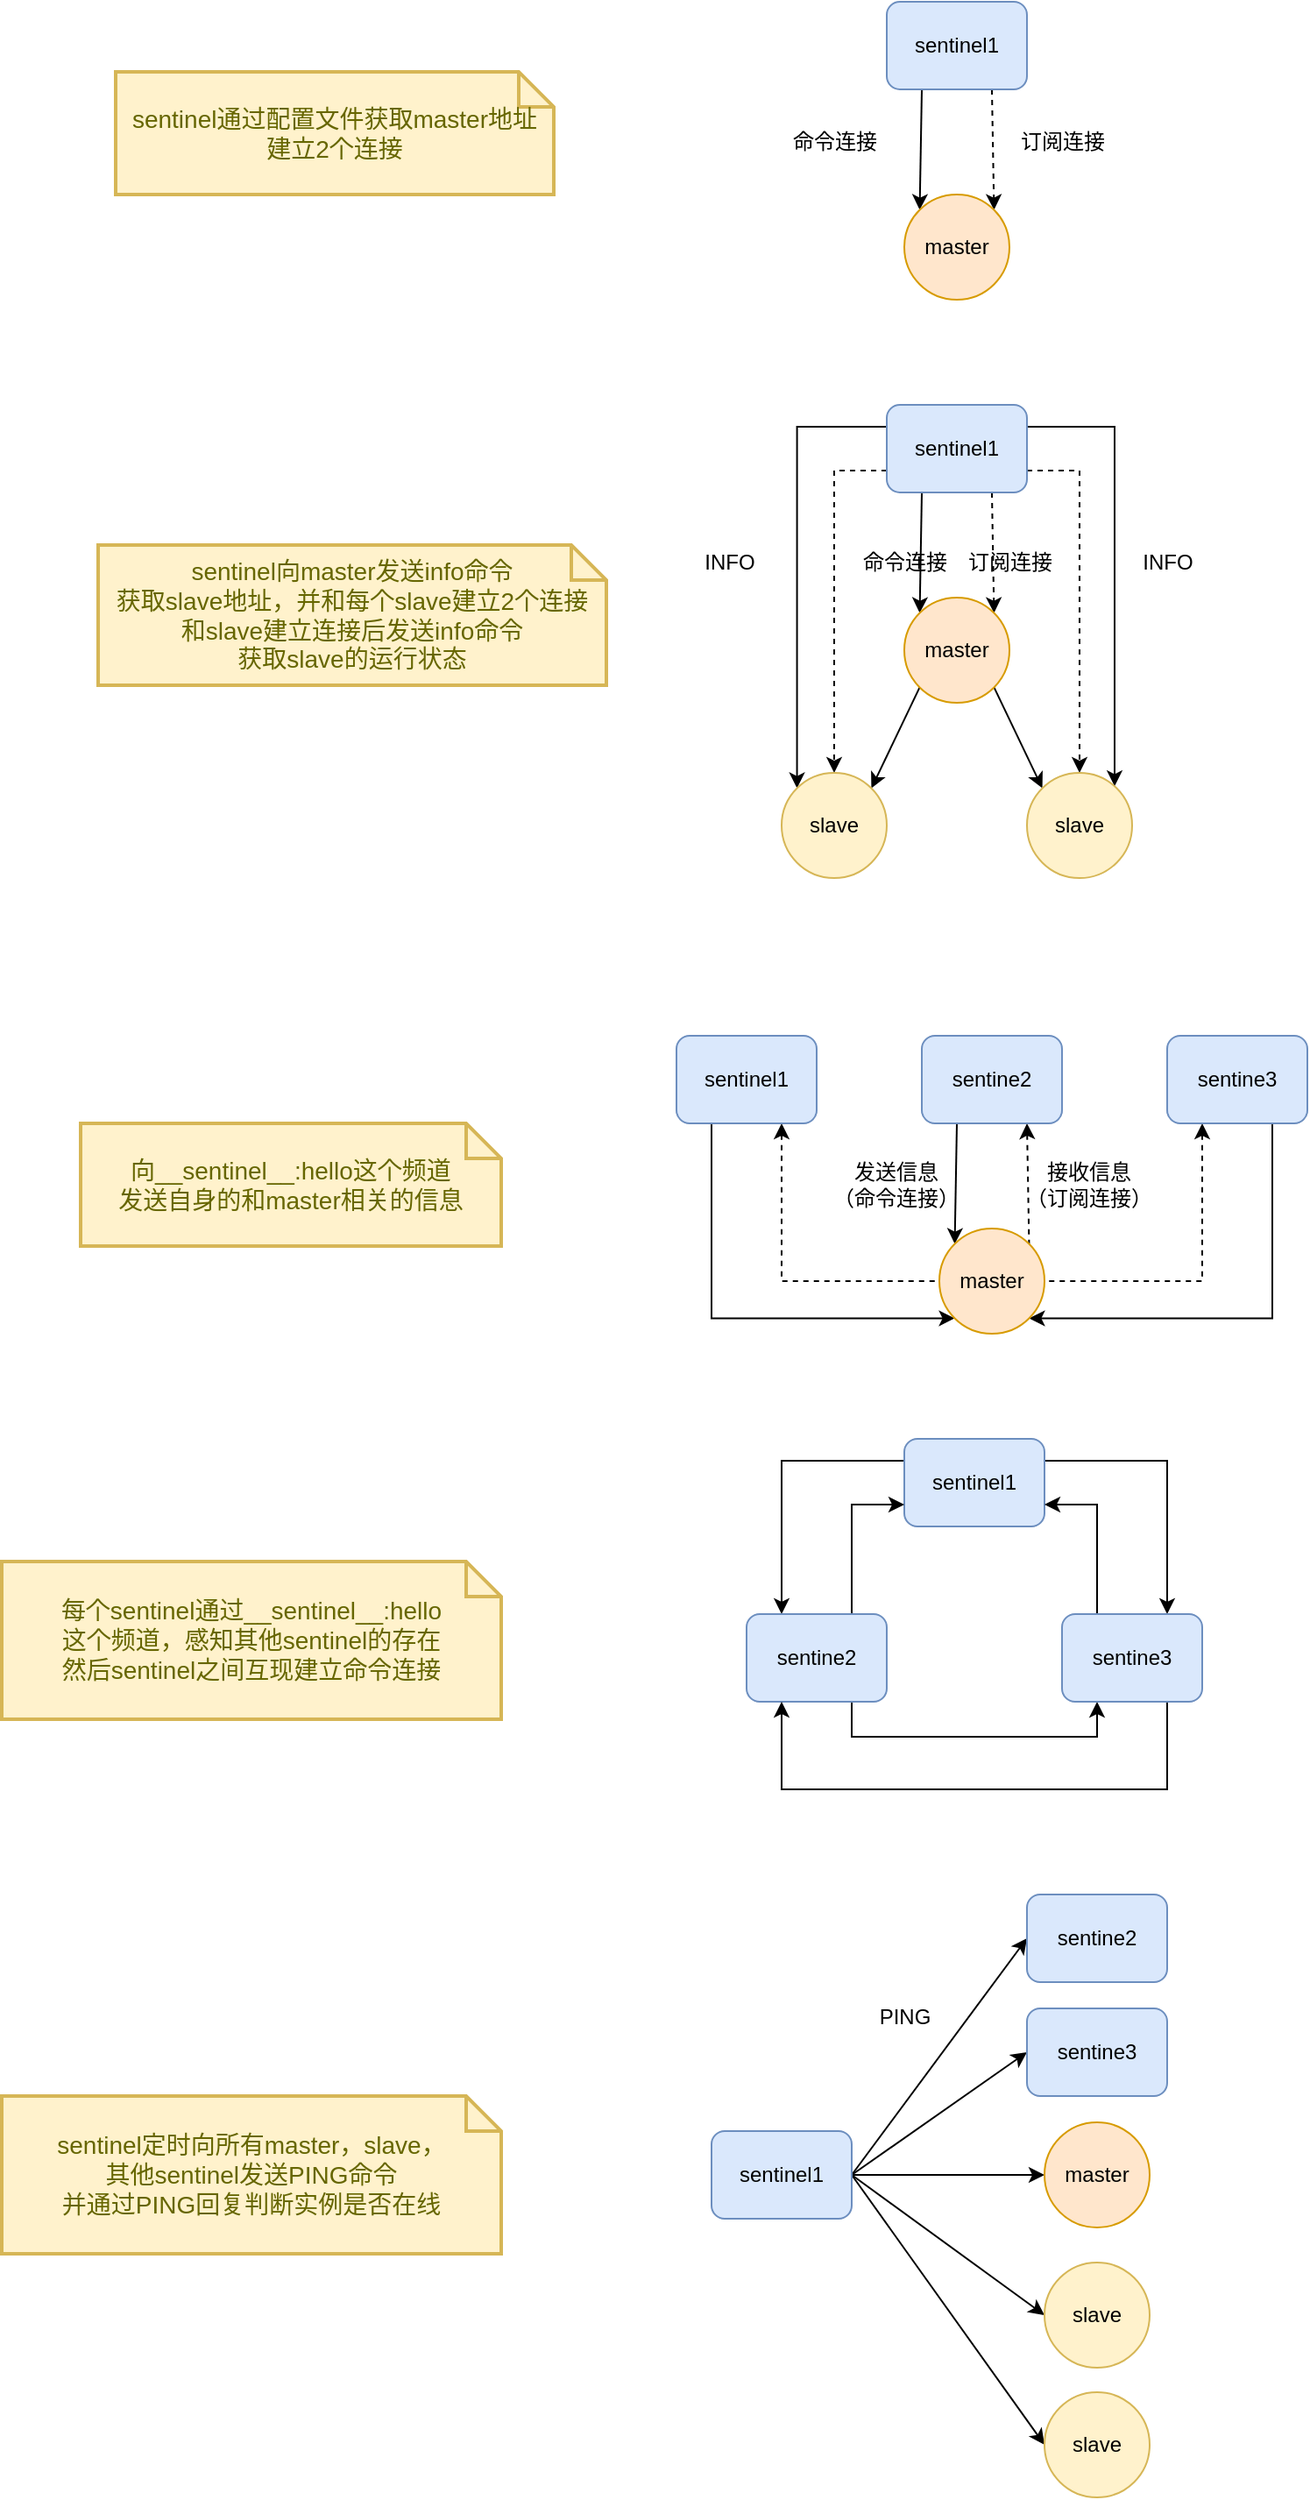 <mxfile version="15.4.0" type="device"><diagram id="xbMjaesOvrbUgIwu8Vnk" name="第 1 页"><mxGraphModel dx="2253" dy="860" grid="1" gridSize="10" guides="1" tooltips="1" connect="1" arrows="1" fold="1" page="1" pageScale="1" pageWidth="827" pageHeight="1169" math="0" shadow="0"><root><mxCell id="0"/><mxCell id="1" parent="0"/><mxCell id="9xCYx9GH5Gc53QjIPY27-11" style="edgeStyle=none;rounded=0;orthogonalLoop=1;jettySize=auto;html=1;exitX=0.25;exitY=1;exitDx=0;exitDy=0;entryX=0;entryY=0;entryDx=0;entryDy=0;" parent="1" source="9xCYx9GH5Gc53QjIPY27-13" target="9xCYx9GH5Gc53QjIPY27-14" edge="1"><mxGeometry relative="1" as="geometry"/></mxCell><mxCell id="9xCYx9GH5Gc53QjIPY27-12" style="edgeStyle=none;rounded=0;orthogonalLoop=1;jettySize=auto;html=1;exitX=0.75;exitY=1;exitDx=0;exitDy=0;entryX=1;entryY=0;entryDx=0;entryDy=0;dashed=1;" parent="1" source="9xCYx9GH5Gc53QjIPY27-13" target="9xCYx9GH5Gc53QjIPY27-14" edge="1"><mxGeometry relative="1" as="geometry"/></mxCell><mxCell id="9xCYx9GH5Gc53QjIPY27-13" value="sentinel1" style="rounded=1;whiteSpace=wrap;html=1;fillColor=#dae8fc;strokeColor=#6c8ebf;" parent="1" vertex="1"><mxGeometry x="170" y="360" width="80" height="50" as="geometry"/></mxCell><mxCell id="9xCYx9GH5Gc53QjIPY27-14" value="master" style="ellipse;whiteSpace=wrap;html=1;aspect=fixed;fillColor=#ffe6cc;strokeColor=#d79b00;" parent="1" vertex="1"><mxGeometry x="180" y="470" width="60" height="60" as="geometry"/></mxCell><mxCell id="9xCYx9GH5Gc53QjIPY27-15" value="命令连接" style="text;html=1;align=center;verticalAlign=middle;resizable=0;points=[];autosize=1;strokeColor=none;fillColor=none;" parent="1" vertex="1"><mxGeometry x="110" y="430" width="60" height="20" as="geometry"/></mxCell><mxCell id="9xCYx9GH5Gc53QjIPY27-16" value="订阅连接" style="text;html=1;align=center;verticalAlign=middle;resizable=0;points=[];autosize=1;strokeColor=none;fillColor=none;" parent="1" vertex="1"><mxGeometry x="240" y="430" width="60" height="20" as="geometry"/></mxCell><mxCell id="9xCYx9GH5Gc53QjIPY27-19" style="edgeStyle=none;rounded=0;orthogonalLoop=1;jettySize=auto;html=1;exitX=0.25;exitY=1;exitDx=0;exitDy=0;entryX=0;entryY=0;entryDx=0;entryDy=0;" parent="1" source="9xCYx9GH5Gc53QjIPY27-21" target="9xCYx9GH5Gc53QjIPY27-22" edge="1"><mxGeometry relative="1" as="geometry"/></mxCell><mxCell id="9xCYx9GH5Gc53QjIPY27-20" style="edgeStyle=none;rounded=0;orthogonalLoop=1;jettySize=auto;html=1;exitX=0.75;exitY=1;exitDx=0;exitDy=0;entryX=1;entryY=0;entryDx=0;entryDy=0;dashed=1;" parent="1" source="9xCYx9GH5Gc53QjIPY27-21" target="9xCYx9GH5Gc53QjIPY27-22" edge="1"><mxGeometry relative="1" as="geometry"/></mxCell><mxCell id="9xCYx9GH5Gc53QjIPY27-29" style="edgeStyle=orthogonalEdgeStyle;rounded=0;orthogonalLoop=1;jettySize=auto;html=1;exitX=1;exitY=0.25;exitDx=0;exitDy=0;" parent="1" source="9xCYx9GH5Gc53QjIPY27-21" target="9xCYx9GH5Gc53QjIPY27-26" edge="1"><mxGeometry relative="1" as="geometry"><Array as="points"><mxPoint x="300" y="603"/></Array></mxGeometry></mxCell><mxCell id="9xCYx9GH5Gc53QjIPY27-30" style="edgeStyle=orthogonalEdgeStyle;rounded=0;orthogonalLoop=1;jettySize=auto;html=1;exitX=1;exitY=0.75;exitDx=0;exitDy=0;entryX=0.5;entryY=0;entryDx=0;entryDy=0;dashed=1;" parent="1" source="9xCYx9GH5Gc53QjIPY27-21" target="9xCYx9GH5Gc53QjIPY27-26" edge="1"><mxGeometry relative="1" as="geometry"/></mxCell><mxCell id="9xCYx9GH5Gc53QjIPY27-35" style="edgeStyle=orthogonalEdgeStyle;rounded=0;orthogonalLoop=1;jettySize=auto;html=1;exitX=0;exitY=0.25;exitDx=0;exitDy=0;entryX=0;entryY=0;entryDx=0;entryDy=0;" parent="1" source="9xCYx9GH5Gc53QjIPY27-21" target="9xCYx9GH5Gc53QjIPY27-25" edge="1"><mxGeometry relative="1" as="geometry"/></mxCell><mxCell id="9xCYx9GH5Gc53QjIPY27-36" style="edgeStyle=orthogonalEdgeStyle;rounded=0;orthogonalLoop=1;jettySize=auto;html=1;exitX=0;exitY=0.75;exitDx=0;exitDy=0;dashed=1;" parent="1" source="9xCYx9GH5Gc53QjIPY27-21" target="9xCYx9GH5Gc53QjIPY27-25" edge="1"><mxGeometry relative="1" as="geometry"/></mxCell><mxCell id="9xCYx9GH5Gc53QjIPY27-21" value="sentinel1" style="rounded=1;whiteSpace=wrap;html=1;fillColor=#dae8fc;strokeColor=#6c8ebf;" parent="1" vertex="1"><mxGeometry x="170" y="590" width="80" height="50" as="geometry"/></mxCell><mxCell id="9xCYx9GH5Gc53QjIPY27-27" style="edgeStyle=none;rounded=0;orthogonalLoop=1;jettySize=auto;html=1;exitX=0;exitY=1;exitDx=0;exitDy=0;entryX=1;entryY=0;entryDx=0;entryDy=0;" parent="1" source="9xCYx9GH5Gc53QjIPY27-22" target="9xCYx9GH5Gc53QjIPY27-25" edge="1"><mxGeometry relative="1" as="geometry"/></mxCell><mxCell id="9xCYx9GH5Gc53QjIPY27-28" style="edgeStyle=none;rounded=0;orthogonalLoop=1;jettySize=auto;html=1;exitX=1;exitY=1;exitDx=0;exitDy=0;entryX=0;entryY=0;entryDx=0;entryDy=0;" parent="1" source="9xCYx9GH5Gc53QjIPY27-22" target="9xCYx9GH5Gc53QjIPY27-26" edge="1"><mxGeometry relative="1" as="geometry"/></mxCell><mxCell id="9xCYx9GH5Gc53QjIPY27-22" value="master" style="ellipse;whiteSpace=wrap;html=1;aspect=fixed;fillColor=#ffe6cc;strokeColor=#d79b00;" parent="1" vertex="1"><mxGeometry x="180" y="700" width="60" height="60" as="geometry"/></mxCell><mxCell id="9xCYx9GH5Gc53QjIPY27-23" value="命令连接" style="text;html=1;align=center;verticalAlign=middle;resizable=0;points=[];autosize=1;strokeColor=none;fillColor=none;" parent="1" vertex="1"><mxGeometry x="150" y="670" width="60" height="20" as="geometry"/></mxCell><mxCell id="9xCYx9GH5Gc53QjIPY27-24" value="订阅连接" style="text;html=1;align=center;verticalAlign=middle;resizable=0;points=[];autosize=1;strokeColor=none;fillColor=none;" parent="1" vertex="1"><mxGeometry x="210" y="670" width="60" height="20" as="geometry"/></mxCell><mxCell id="9xCYx9GH5Gc53QjIPY27-25" value="slave" style="ellipse;whiteSpace=wrap;html=1;aspect=fixed;fillColor=#fff2cc;strokeColor=#d6b656;" parent="1" vertex="1"><mxGeometry x="110" y="800" width="60" height="60" as="geometry"/></mxCell><mxCell id="9xCYx9GH5Gc53QjIPY27-26" value="slave" style="ellipse;whiteSpace=wrap;html=1;aspect=fixed;fillColor=#fff2cc;strokeColor=#d6b656;" parent="1" vertex="1"><mxGeometry x="250" y="800" width="60" height="60" as="geometry"/></mxCell><mxCell id="9xCYx9GH5Gc53QjIPY27-37" value="&lt;font style=&quot;font-size: 14px&quot;&gt;&lt;br&gt;&lt;/font&gt;" style="text;html=1;align=center;verticalAlign=middle;resizable=0;points=[];autosize=1;strokeColor=none;fillColor=none;" parent="1" vertex="1"><mxGeometry x="-130" y="700" width="20" height="20" as="geometry"/></mxCell><mxCell id="9xCYx9GH5Gc53QjIPY27-42" style="edgeStyle=orthogonalEdgeStyle;rounded=0;orthogonalLoop=1;jettySize=auto;html=1;exitX=0.25;exitY=1;exitDx=0;exitDy=0;entryX=0;entryY=1;entryDx=0;entryDy=0;" parent="1" source="9xCYx9GH5Gc53QjIPY27-38" target="9xCYx9GH5Gc53QjIPY27-41" edge="1"><mxGeometry relative="1" as="geometry"><Array as="points"><mxPoint x="70" y="1111"/></Array></mxGeometry></mxCell><mxCell id="9xCYx9GH5Gc53QjIPY27-50" style="edgeStyle=orthogonalEdgeStyle;rounded=0;orthogonalLoop=1;jettySize=auto;html=1;exitX=0.75;exitY=1;exitDx=0;exitDy=0;entryX=0;entryY=0.5;entryDx=0;entryDy=0;startArrow=classic;startFill=1;endArrow=none;endFill=0;dashed=1;" parent="1" source="9xCYx9GH5Gc53QjIPY27-38" target="9xCYx9GH5Gc53QjIPY27-41" edge="1"><mxGeometry relative="1" as="geometry"/></mxCell><mxCell id="9xCYx9GH5Gc53QjIPY27-38" value="sentinel1" style="rounded=1;whiteSpace=wrap;html=1;fillColor=#dae8fc;strokeColor=#6c8ebf;" parent="1" vertex="1"><mxGeometry x="50" y="950" width="80" height="50" as="geometry"/></mxCell><mxCell id="9xCYx9GH5Gc53QjIPY27-46" style="rounded=0;orthogonalLoop=1;jettySize=auto;html=1;exitX=0.25;exitY=1;exitDx=0;exitDy=0;entryX=0;entryY=0;entryDx=0;entryDy=0;" parent="1" source="9xCYx9GH5Gc53QjIPY27-39" target="9xCYx9GH5Gc53QjIPY27-41" edge="1"><mxGeometry relative="1" as="geometry"/></mxCell><mxCell id="9xCYx9GH5Gc53QjIPY27-47" style="rounded=0;orthogonalLoop=1;jettySize=auto;html=1;exitX=0.75;exitY=1;exitDx=0;exitDy=0;entryX=1;entryY=0;entryDx=0;entryDy=0;startArrow=classic;startFill=1;endArrow=none;endFill=0;dashed=1;" parent="1" source="9xCYx9GH5Gc53QjIPY27-39" target="9xCYx9GH5Gc53QjIPY27-41" edge="1"><mxGeometry relative="1" as="geometry"/></mxCell><mxCell id="9xCYx9GH5Gc53QjIPY27-39" value="sentine2" style="rounded=1;whiteSpace=wrap;html=1;fillColor=#dae8fc;strokeColor=#6c8ebf;" parent="1" vertex="1"><mxGeometry x="190" y="950" width="80" height="50" as="geometry"/></mxCell><mxCell id="9xCYx9GH5Gc53QjIPY27-44" style="edgeStyle=orthogonalEdgeStyle;rounded=0;orthogonalLoop=1;jettySize=auto;html=1;exitX=0.25;exitY=1;exitDx=0;exitDy=0;entryX=1;entryY=0.5;entryDx=0;entryDy=0;startArrow=classic;startFill=1;endArrow=none;endFill=0;dashed=1;" parent="1" source="9xCYx9GH5Gc53QjIPY27-40" target="9xCYx9GH5Gc53QjIPY27-41" edge="1"><mxGeometry relative="1" as="geometry"/></mxCell><mxCell id="9xCYx9GH5Gc53QjIPY27-48" style="edgeStyle=orthogonalEdgeStyle;rounded=0;orthogonalLoop=1;jettySize=auto;html=1;exitX=0.75;exitY=1;exitDx=0;exitDy=0;entryX=1;entryY=1;entryDx=0;entryDy=0;" parent="1" source="9xCYx9GH5Gc53QjIPY27-40" target="9xCYx9GH5Gc53QjIPY27-41" edge="1"><mxGeometry relative="1" as="geometry"><Array as="points"><mxPoint x="390" y="1111"/></Array></mxGeometry></mxCell><mxCell id="9xCYx9GH5Gc53QjIPY27-40" value="sentine3" style="rounded=1;whiteSpace=wrap;html=1;fillColor=#dae8fc;strokeColor=#6c8ebf;" parent="1" vertex="1"><mxGeometry x="330" y="950" width="80" height="50" as="geometry"/></mxCell><mxCell id="9xCYx9GH5Gc53QjIPY27-41" value="master" style="ellipse;whiteSpace=wrap;html=1;aspect=fixed;fillColor=#ffe6cc;strokeColor=#d79b00;" parent="1" vertex="1"><mxGeometry x="200" y="1060" width="60" height="60" as="geometry"/></mxCell><mxCell id="9xCYx9GH5Gc53QjIPY27-51" value="发送信息&lt;br&gt;（命令连接）" style="text;html=1;align=center;verticalAlign=middle;resizable=0;points=[];autosize=1;strokeColor=none;fillColor=none;" parent="1" vertex="1"><mxGeometry x="130" y="1020" width="90" height="30" as="geometry"/></mxCell><mxCell id="9xCYx9GH5Gc53QjIPY27-52" value="接收信息&lt;br&gt;（订阅连接）" style="text;html=1;align=center;verticalAlign=middle;resizable=0;points=[];autosize=1;strokeColor=none;fillColor=none;" parent="1" vertex="1"><mxGeometry x="240" y="1020" width="90" height="30" as="geometry"/></mxCell><mxCell id="9xCYx9GH5Gc53QjIPY27-56" style="edgeStyle=orthogonalEdgeStyle;rounded=0;orthogonalLoop=1;jettySize=auto;html=1;exitX=0;exitY=0.25;exitDx=0;exitDy=0;entryX=0.25;entryY=0;entryDx=0;entryDy=0;startArrow=none;startFill=0;endArrow=classic;endFill=1;" parent="1" source="9xCYx9GH5Gc53QjIPY27-53" target="9xCYx9GH5Gc53QjIPY27-54" edge="1"><mxGeometry relative="1" as="geometry"/></mxCell><mxCell id="9xCYx9GH5Gc53QjIPY27-58" style="edgeStyle=orthogonalEdgeStyle;rounded=0;orthogonalLoop=1;jettySize=auto;html=1;exitX=1;exitY=0.25;exitDx=0;exitDy=0;entryX=0.75;entryY=0;entryDx=0;entryDy=0;startArrow=none;startFill=0;endArrow=classic;endFill=1;" parent="1" source="9xCYx9GH5Gc53QjIPY27-53" target="9xCYx9GH5Gc53QjIPY27-55" edge="1"><mxGeometry relative="1" as="geometry"/></mxCell><mxCell id="9xCYx9GH5Gc53QjIPY27-53" value="sentinel1" style="rounded=1;whiteSpace=wrap;html=1;fillColor=#dae8fc;strokeColor=#6c8ebf;" parent="1" vertex="1"><mxGeometry x="180" y="1180" width="80" height="50" as="geometry"/></mxCell><mxCell id="9xCYx9GH5Gc53QjIPY27-57" style="edgeStyle=orthogonalEdgeStyle;rounded=0;orthogonalLoop=1;jettySize=auto;html=1;exitX=0.75;exitY=0;exitDx=0;exitDy=0;entryX=0;entryY=0.75;entryDx=0;entryDy=0;startArrow=none;startFill=0;endArrow=classic;endFill=1;" parent="1" source="9xCYx9GH5Gc53QjIPY27-54" target="9xCYx9GH5Gc53QjIPY27-53" edge="1"><mxGeometry relative="1" as="geometry"/></mxCell><mxCell id="9xCYx9GH5Gc53QjIPY27-60" style="edgeStyle=orthogonalEdgeStyle;rounded=0;orthogonalLoop=1;jettySize=auto;html=1;exitX=0.75;exitY=1;exitDx=0;exitDy=0;entryX=0.25;entryY=1;entryDx=0;entryDy=0;startArrow=none;startFill=0;endArrow=classic;endFill=1;" parent="1" source="9xCYx9GH5Gc53QjIPY27-54" target="9xCYx9GH5Gc53QjIPY27-55" edge="1"><mxGeometry relative="1" as="geometry"/></mxCell><mxCell id="9xCYx9GH5Gc53QjIPY27-54" value="sentine2" style="rounded=1;whiteSpace=wrap;html=1;fillColor=#dae8fc;strokeColor=#6c8ebf;" parent="1" vertex="1"><mxGeometry x="90" y="1280" width="80" height="50" as="geometry"/></mxCell><mxCell id="9xCYx9GH5Gc53QjIPY27-59" style="edgeStyle=orthogonalEdgeStyle;rounded=0;orthogonalLoop=1;jettySize=auto;html=1;exitX=0.25;exitY=0;exitDx=0;exitDy=0;entryX=1;entryY=0.75;entryDx=0;entryDy=0;startArrow=none;startFill=0;endArrow=classic;endFill=1;" parent="1" source="9xCYx9GH5Gc53QjIPY27-55" target="9xCYx9GH5Gc53QjIPY27-53" edge="1"><mxGeometry relative="1" as="geometry"/></mxCell><mxCell id="9xCYx9GH5Gc53QjIPY27-61" style="edgeStyle=orthogonalEdgeStyle;rounded=0;orthogonalLoop=1;jettySize=auto;html=1;exitX=0.75;exitY=1;exitDx=0;exitDy=0;entryX=0.25;entryY=1;entryDx=0;entryDy=0;startArrow=none;startFill=0;endArrow=classic;endFill=1;" parent="1" source="9xCYx9GH5Gc53QjIPY27-55" target="9xCYx9GH5Gc53QjIPY27-54" edge="1"><mxGeometry relative="1" as="geometry"><Array as="points"><mxPoint x="330" y="1380"/><mxPoint x="110" y="1380"/></Array></mxGeometry></mxCell><mxCell id="9xCYx9GH5Gc53QjIPY27-55" value="sentine3" style="rounded=1;whiteSpace=wrap;html=1;fillColor=#dae8fc;strokeColor=#6c8ebf;" parent="1" vertex="1"><mxGeometry x="270" y="1280" width="80" height="50" as="geometry"/></mxCell><mxCell id="9xCYx9GH5Gc53QjIPY27-71" style="rounded=0;orthogonalLoop=1;jettySize=auto;html=1;exitX=1;exitY=0.5;exitDx=0;exitDy=0;entryX=0;entryY=0.5;entryDx=0;entryDy=0;startArrow=none;startFill=0;endArrow=classic;endFill=1;" parent="1" source="9xCYx9GH5Gc53QjIPY27-65" target="9xCYx9GH5Gc53QjIPY27-66" edge="1"><mxGeometry relative="1" as="geometry"/></mxCell><mxCell id="9xCYx9GH5Gc53QjIPY27-73" style="edgeStyle=none;rounded=0;orthogonalLoop=1;jettySize=auto;html=1;exitX=1;exitY=0.5;exitDx=0;exitDy=0;entryX=0;entryY=0.5;entryDx=0;entryDy=0;startArrow=none;startFill=0;endArrow=classic;endFill=1;" parent="1" source="9xCYx9GH5Gc53QjIPY27-65" target="9xCYx9GH5Gc53QjIPY27-67" edge="1"><mxGeometry relative="1" as="geometry"/></mxCell><mxCell id="9xCYx9GH5Gc53QjIPY27-74" style="edgeStyle=none;rounded=0;orthogonalLoop=1;jettySize=auto;html=1;exitX=1;exitY=0.5;exitDx=0;exitDy=0;entryX=0;entryY=0.5;entryDx=0;entryDy=0;startArrow=none;startFill=0;endArrow=classic;endFill=1;" parent="1" source="9xCYx9GH5Gc53QjIPY27-65" target="9xCYx9GH5Gc53QjIPY27-68" edge="1"><mxGeometry relative="1" as="geometry"/></mxCell><mxCell id="9xCYx9GH5Gc53QjIPY27-75" style="edgeStyle=none;rounded=0;orthogonalLoop=1;jettySize=auto;html=1;exitX=1;exitY=0.5;exitDx=0;exitDy=0;entryX=0;entryY=0.5;entryDx=0;entryDy=0;startArrow=none;startFill=0;endArrow=classic;endFill=1;" parent="1" source="9xCYx9GH5Gc53QjIPY27-65" target="9xCYx9GH5Gc53QjIPY27-69" edge="1"><mxGeometry relative="1" as="geometry"/></mxCell><mxCell id="9xCYx9GH5Gc53QjIPY27-76" style="edgeStyle=none;rounded=0;orthogonalLoop=1;jettySize=auto;html=1;exitX=1;exitY=0.5;exitDx=0;exitDy=0;entryX=0;entryY=0.5;entryDx=0;entryDy=0;startArrow=none;startFill=0;endArrow=classic;endFill=1;" parent="1" source="9xCYx9GH5Gc53QjIPY27-65" target="9xCYx9GH5Gc53QjIPY27-70" edge="1"><mxGeometry relative="1" as="geometry"/></mxCell><mxCell id="9xCYx9GH5Gc53QjIPY27-65" value="sentinel1" style="rounded=1;whiteSpace=wrap;html=1;fillColor=#dae8fc;strokeColor=#6c8ebf;" parent="1" vertex="1"><mxGeometry x="70" y="1575" width="80" height="50" as="geometry"/></mxCell><mxCell id="9xCYx9GH5Gc53QjIPY27-66" value="sentine2" style="rounded=1;whiteSpace=wrap;html=1;fillColor=#dae8fc;strokeColor=#6c8ebf;" parent="1" vertex="1"><mxGeometry x="250" y="1440" width="80" height="50" as="geometry"/></mxCell><mxCell id="9xCYx9GH5Gc53QjIPY27-67" value="sentine3" style="rounded=1;whiteSpace=wrap;html=1;fillColor=#dae8fc;strokeColor=#6c8ebf;" parent="1" vertex="1"><mxGeometry x="250" y="1505" width="80" height="50" as="geometry"/></mxCell><mxCell id="9xCYx9GH5Gc53QjIPY27-68" value="master" style="ellipse;whiteSpace=wrap;html=1;aspect=fixed;fillColor=#ffe6cc;strokeColor=#d79b00;" parent="1" vertex="1"><mxGeometry x="260" y="1570" width="60" height="60" as="geometry"/></mxCell><mxCell id="9xCYx9GH5Gc53QjIPY27-69" value="slave" style="ellipse;whiteSpace=wrap;html=1;aspect=fixed;fillColor=#fff2cc;strokeColor=#d6b656;" parent="1" vertex="1"><mxGeometry x="260" y="1650" width="60" height="60" as="geometry"/></mxCell><mxCell id="9xCYx9GH5Gc53QjIPY27-70" value="slave" style="ellipse;whiteSpace=wrap;html=1;aspect=fixed;fillColor=#fff2cc;strokeColor=#d6b656;" parent="1" vertex="1"><mxGeometry x="260" y="1724" width="60" height="60" as="geometry"/></mxCell><mxCell id="9xCYx9GH5Gc53QjIPY27-77" value="PING" style="text;html=1;align=center;verticalAlign=middle;resizable=0;points=[];autosize=1;strokeColor=none;fillColor=none;" parent="1" vertex="1"><mxGeometry x="160" y="1500" width="40" height="20" as="geometry"/></mxCell><mxCell id="NAtGe5rDCKTd12KhnBff-1" value="sentinel通过配置文件获取master地址&lt;br&gt;建立2个连接" style="shape=note;strokeWidth=2;fontSize=14;size=20;whiteSpace=wrap;html=1;fillColor=#fff2cc;strokeColor=#d6b656;fontColor=#666600;" parent="1" vertex="1"><mxGeometry x="-270" y="400" width="250" height="70" as="geometry"/></mxCell><mxCell id="NAtGe5rDCKTd12KhnBff-2" value="sentinel向master发送info命令&lt;br&gt;获取slave地址，并和每个slave建立2个连接&lt;br&gt;和slave建立连接后发送info命令&lt;br&gt;获取slave的运行状态" style="shape=note;strokeWidth=2;fontSize=14;size=20;whiteSpace=wrap;html=1;fillColor=#fff2cc;strokeColor=#d6b656;fontColor=#666600;" parent="1" vertex="1"><mxGeometry x="-280" y="670" width="290" height="80" as="geometry"/></mxCell><mxCell id="NAtGe5rDCKTd12KhnBff-4" value="向__sentinel__:hello这个频道&lt;br&gt;发送自身的和master相关的信息" style="shape=note;strokeWidth=2;fontSize=14;size=20;whiteSpace=wrap;html=1;fillColor=#fff2cc;strokeColor=#d6b656;fontColor=#666600;" parent="1" vertex="1"><mxGeometry x="-290" y="1000" width="240" height="70" as="geometry"/></mxCell><mxCell id="NAtGe5rDCKTd12KhnBff-5" value="每个sentinel通过__sentinel__:hello&lt;br&gt;这个频道，感知其他sentinel的存在&lt;br&gt;然后sentinel之间互现建立命令连接" style="shape=note;strokeWidth=2;fontSize=14;size=20;whiteSpace=wrap;html=1;fillColor=#fff2cc;strokeColor=#d6b656;fontColor=#666600;" parent="1" vertex="1"><mxGeometry x="-335" y="1250" width="285" height="90" as="geometry"/></mxCell><mxCell id="NAtGe5rDCKTd12KhnBff-6" value="sentinel定时向所有master，slave，&lt;br&gt;其他sentinel发送PING命令&lt;br&gt;并通过PING回复判断实例是否在线" style="shape=note;strokeWidth=2;fontSize=14;size=20;whiteSpace=wrap;html=1;fillColor=#fff2cc;strokeColor=#d6b656;fontColor=#666600;" parent="1" vertex="1"><mxGeometry x="-335" y="1555" width="285" height="90" as="geometry"/></mxCell><mxCell id="NAtGe5rDCKTd12KhnBff-7" value="INFO" style="text;html=1;align=center;verticalAlign=middle;resizable=0;points=[];autosize=1;strokeColor=none;fillColor=none;" parent="1" vertex="1"><mxGeometry x="310" y="670" width="40" height="20" as="geometry"/></mxCell><mxCell id="NAtGe5rDCKTd12KhnBff-8" value="INFO" style="text;html=1;align=center;verticalAlign=middle;resizable=0;points=[];autosize=1;strokeColor=none;fillColor=none;" parent="1" vertex="1"><mxGeometry x="60" y="670" width="40" height="20" as="geometry"/></mxCell></root></mxGraphModel></diagram></mxfile>